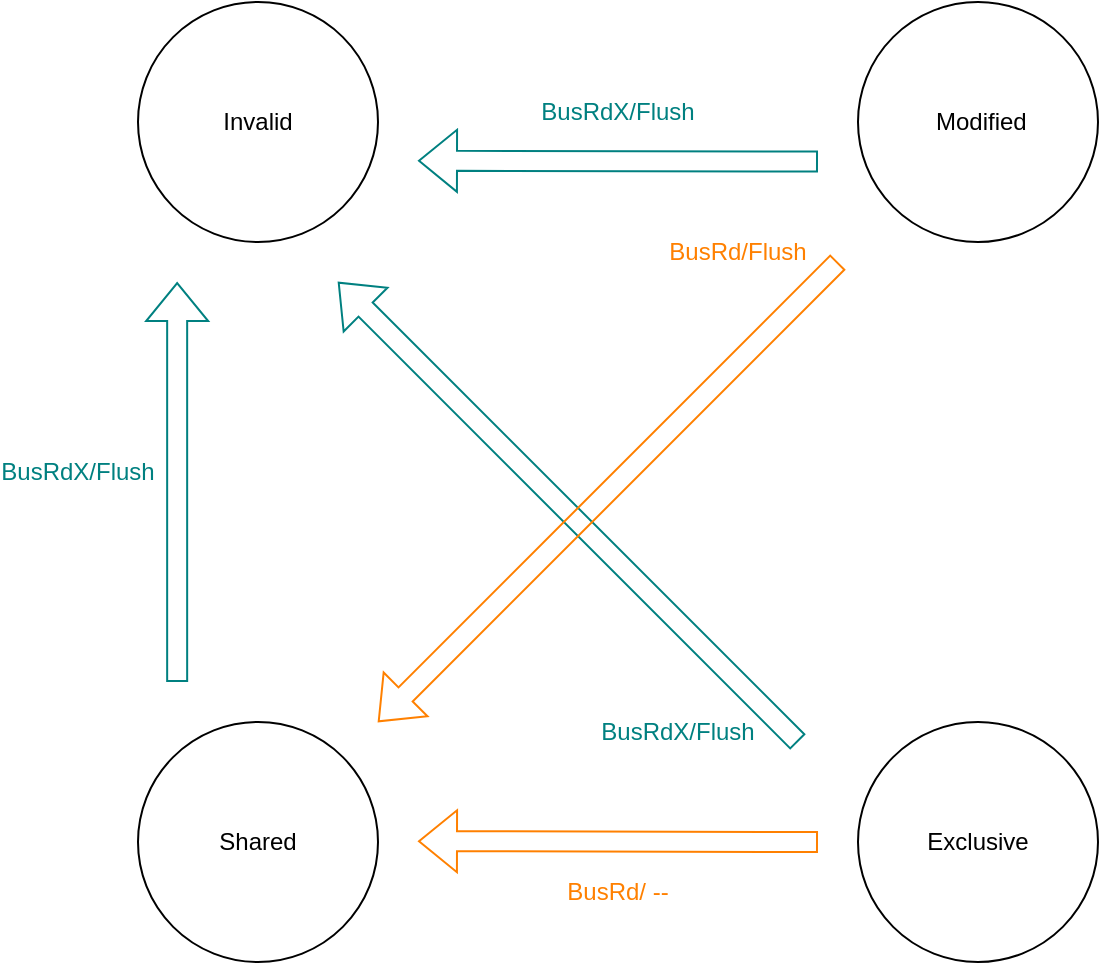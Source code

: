<mxfile version="22.1.4" type="device">
  <diagram name="Page-1" id="vR4PJ1JkCmzbgvIThcy1">
    <mxGraphModel dx="1302" dy="712" grid="1" gridSize="10" guides="1" tooltips="1" connect="1" arrows="1" fold="1" page="1" pageScale="1" pageWidth="850" pageHeight="1100" math="0" shadow="0">
      <root>
        <mxCell id="0" />
        <mxCell id="1" parent="0" />
        <mxCell id="fH2mKaTh9D_EdJipv0Eg-1" value="Invalid" style="ellipse;whiteSpace=wrap;html=1;aspect=fixed;" vertex="1" parent="1">
          <mxGeometry x="120" y="160" width="120" height="120" as="geometry" />
        </mxCell>
        <mxCell id="fH2mKaTh9D_EdJipv0Eg-2" value="Shared" style="ellipse;whiteSpace=wrap;html=1;aspect=fixed;" vertex="1" parent="1">
          <mxGeometry x="120" y="520" width="120" height="120" as="geometry" />
        </mxCell>
        <mxCell id="fH2mKaTh9D_EdJipv0Eg-3" value="Exclusive" style="ellipse;whiteSpace=wrap;html=1;aspect=fixed;" vertex="1" parent="1">
          <mxGeometry x="480" y="520" width="120" height="120" as="geometry" />
        </mxCell>
        <mxCell id="fH2mKaTh9D_EdJipv0Eg-4" value="&amp;nbsp;Modified" style="ellipse;whiteSpace=wrap;html=1;aspect=fixed;" vertex="1" parent="1">
          <mxGeometry x="480" y="160" width="120" height="120" as="geometry" />
        </mxCell>
        <mxCell id="fH2mKaTh9D_EdJipv0Eg-5" value="" style="shape=flexArrow;endArrow=classic;html=1;rounded=0;strokeColor=#008080;fontColor=#008080;" edge="1" parent="1">
          <mxGeometry width="50" height="50" relative="1" as="geometry">
            <mxPoint x="460" y="239.79" as="sourcePoint" />
            <mxPoint x="260" y="239.37" as="targetPoint" />
          </mxGeometry>
        </mxCell>
        <mxCell id="fH2mKaTh9D_EdJipv0Eg-6" value="" style="shape=flexArrow;endArrow=classic;html=1;rounded=0;strokeColor=#008080;fontColor=#008080;" edge="1" parent="1">
          <mxGeometry width="50" height="50" relative="1" as="geometry">
            <mxPoint x="450" y="530" as="sourcePoint" />
            <mxPoint x="220" y="300" as="targetPoint" />
          </mxGeometry>
        </mxCell>
        <mxCell id="fH2mKaTh9D_EdJipv0Eg-7" value="" style="shape=flexArrow;endArrow=classic;html=1;rounded=0;strokeColor=#008080;fontColor=#008080;" edge="1" parent="1">
          <mxGeometry width="50" height="50" relative="1" as="geometry">
            <mxPoint x="139.58" y="500" as="sourcePoint" />
            <mxPoint x="139.58" y="300" as="targetPoint" />
          </mxGeometry>
        </mxCell>
        <mxCell id="fH2mKaTh9D_EdJipv0Eg-8" value="BusRd/ --" style="text;html=1;strokeColor=none;fillColor=none;align=center;verticalAlign=middle;whiteSpace=wrap;rounded=0;fontColor=#ff8000;" vertex="1" parent="1">
          <mxGeometry x="330" y="590" width="60" height="30" as="geometry" />
        </mxCell>
        <mxCell id="fH2mKaTh9D_EdJipv0Eg-11" value="BusRdX/Flush" style="text;html=1;strokeColor=none;fillColor=none;align=center;verticalAlign=middle;whiteSpace=wrap;rounded=0;fontColor=#008080;" vertex="1" parent="1">
          <mxGeometry x="60" y="380" width="60" height="30" as="geometry" />
        </mxCell>
        <mxCell id="fH2mKaTh9D_EdJipv0Eg-12" value="BusRdX/Flush" style="text;html=1;strokeColor=none;fillColor=none;align=center;verticalAlign=middle;whiteSpace=wrap;rounded=0;fontColor=#008080;" vertex="1" parent="1">
          <mxGeometry x="330" y="199.79" width="60" height="30" as="geometry" />
        </mxCell>
        <mxCell id="fH2mKaTh9D_EdJipv0Eg-13" value="" style="shape=flexArrow;endArrow=classic;html=1;rounded=0;strokeColor=#ff8000;fontColor=#ff8000;" edge="1" parent="1">
          <mxGeometry width="50" height="50" relative="1" as="geometry">
            <mxPoint x="460" y="580" as="sourcePoint" />
            <mxPoint x="260" y="579.58" as="targetPoint" />
          </mxGeometry>
        </mxCell>
        <mxCell id="fH2mKaTh9D_EdJipv0Eg-14" value="BusRdX/Flush" style="text;html=1;strokeColor=none;fillColor=none;align=center;verticalAlign=middle;whiteSpace=wrap;rounded=0;fontColor=#008080;" vertex="1" parent="1">
          <mxGeometry x="360" y="510" width="60" height="30" as="geometry" />
        </mxCell>
        <mxCell id="fH2mKaTh9D_EdJipv0Eg-15" value="" style="shape=flexArrow;endArrow=classic;html=1;rounded=0;strokeColor=#ff8000;fontColor=#ff8000;" edge="1" parent="1">
          <mxGeometry width="50" height="50" relative="1" as="geometry">
            <mxPoint x="470" y="290" as="sourcePoint" />
            <mxPoint x="240" y="520" as="targetPoint" />
          </mxGeometry>
        </mxCell>
        <mxCell id="fH2mKaTh9D_EdJipv0Eg-16" value="BusRd/Flush" style="text;html=1;strokeColor=none;fillColor=none;align=center;verticalAlign=middle;whiteSpace=wrap;rounded=0;fontColor=#ff8000;" vertex="1" parent="1">
          <mxGeometry x="390" y="270" width="60" height="30" as="geometry" />
        </mxCell>
      </root>
    </mxGraphModel>
  </diagram>
</mxfile>
